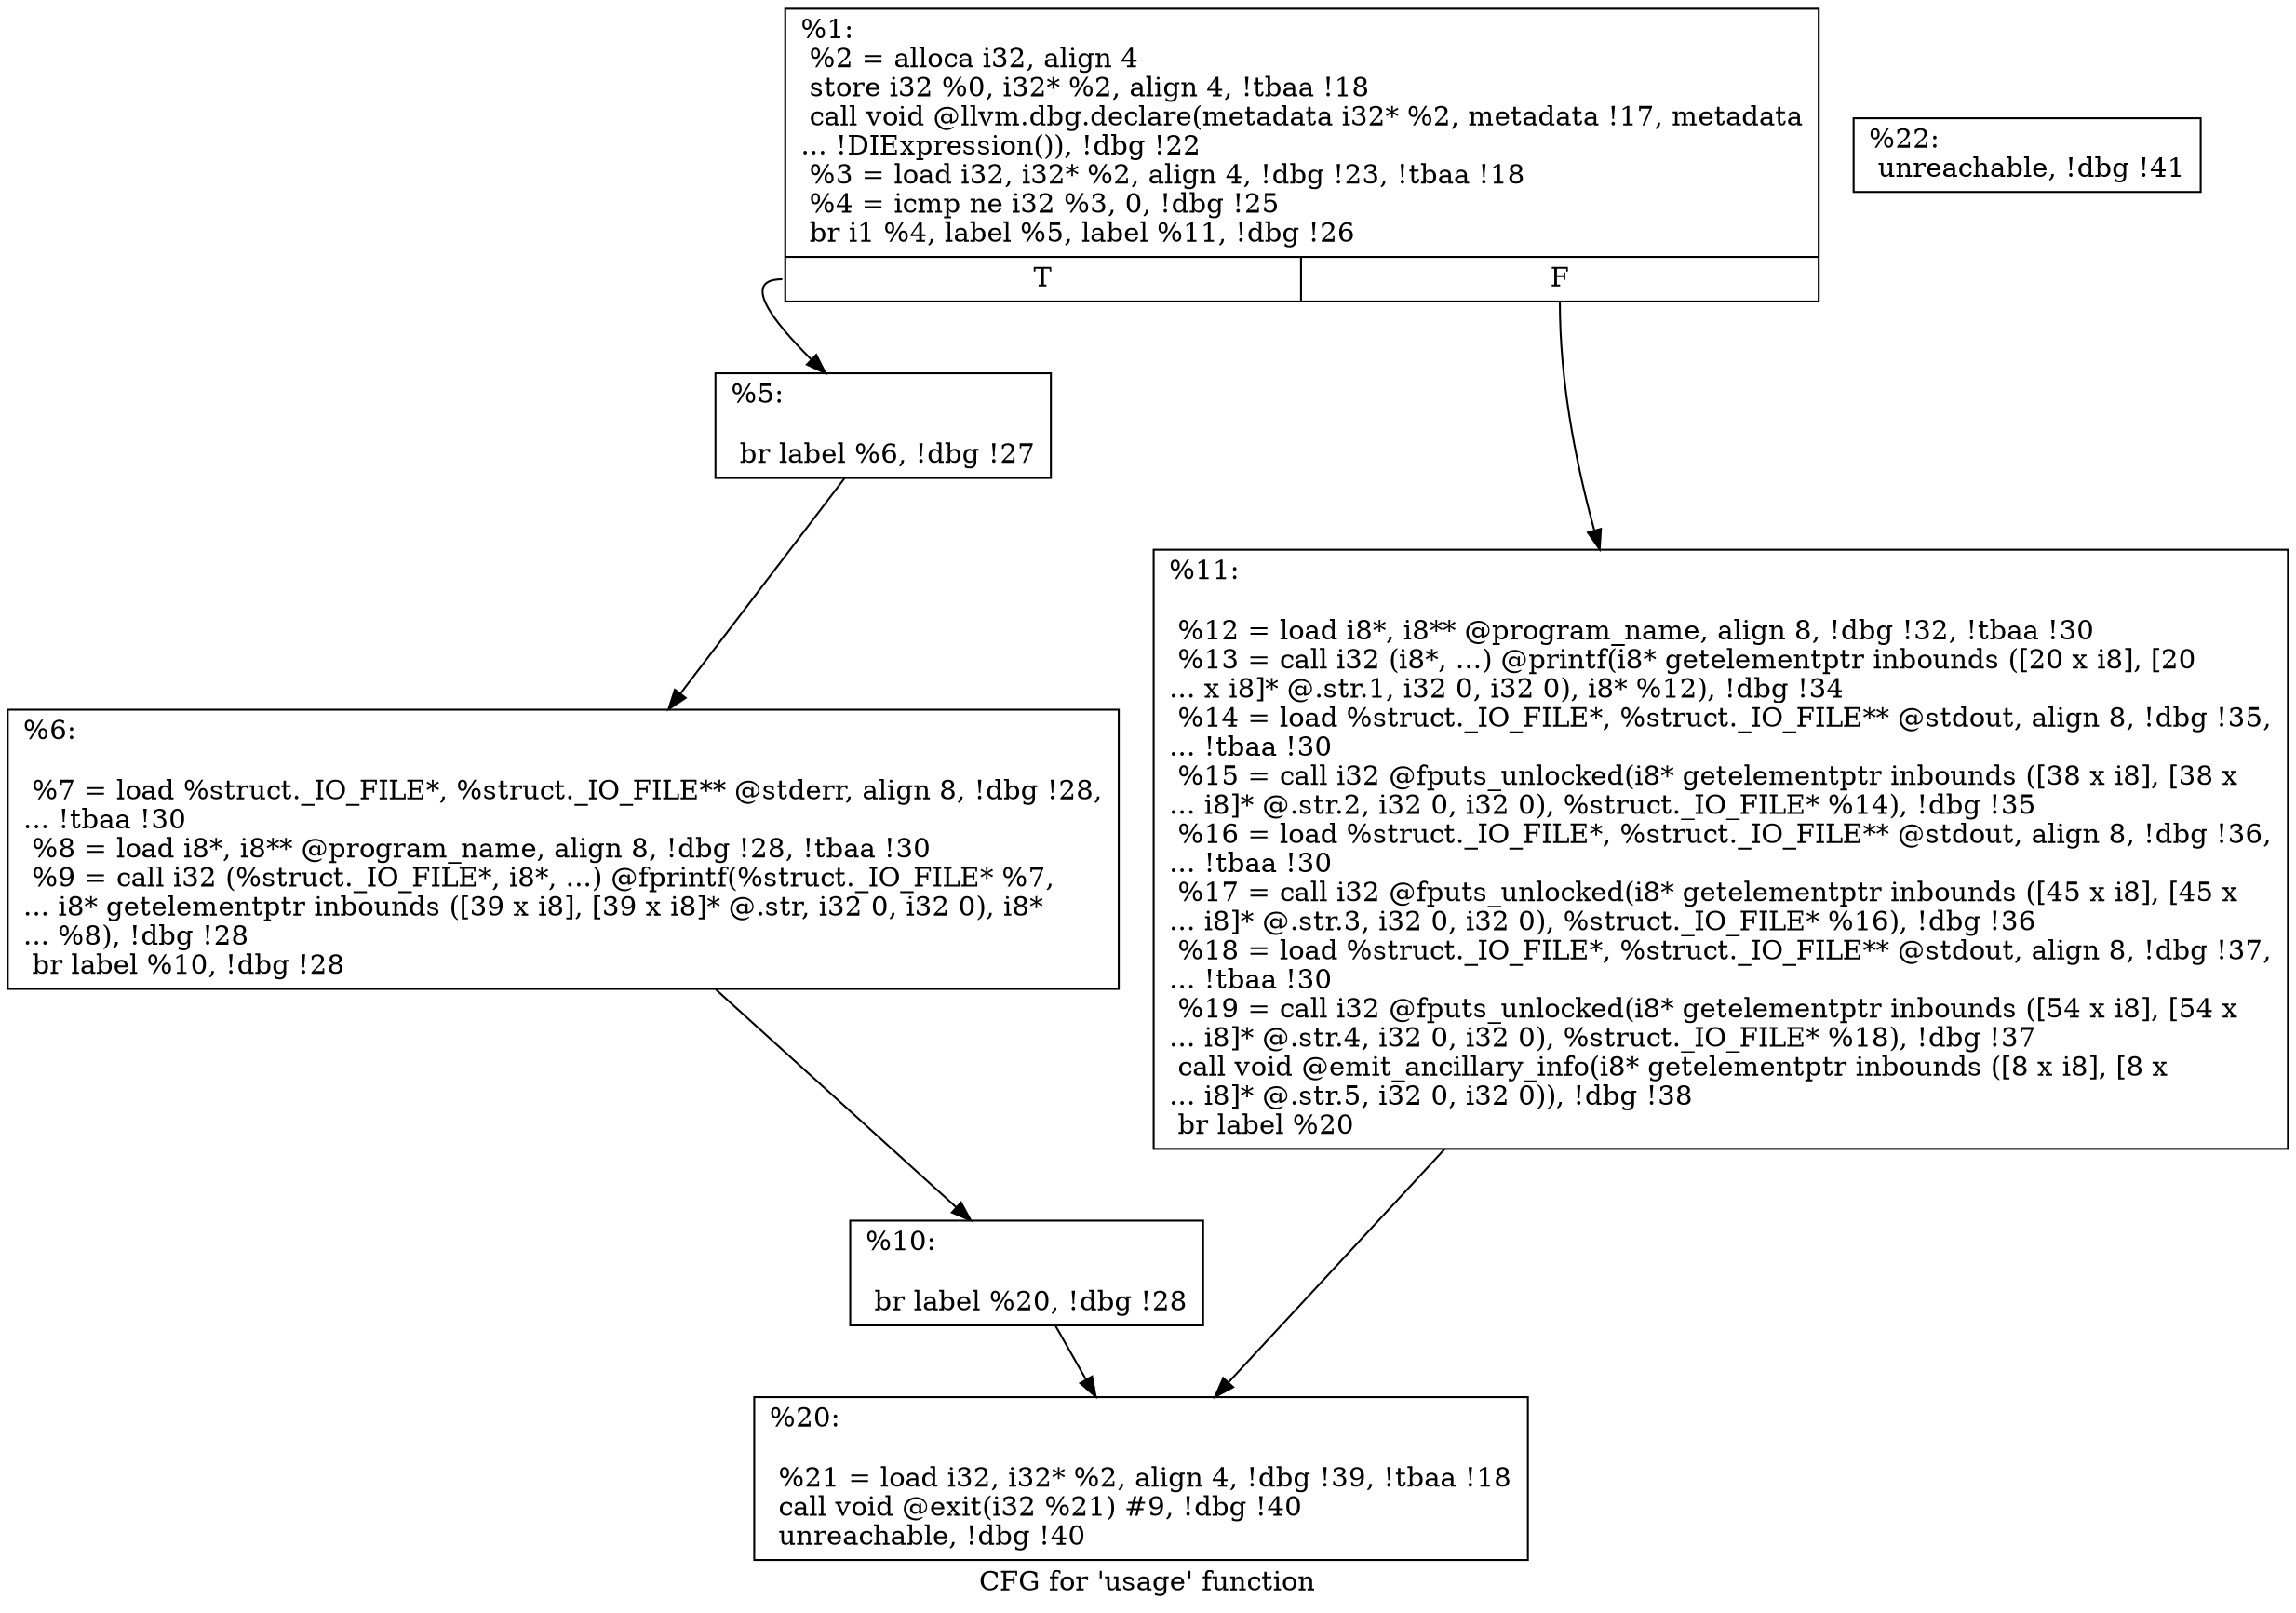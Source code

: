 digraph "CFG for 'usage' function" {
	label="CFG for 'usage' function";

	Node0x1fd5e80 [shape=record,label="{%1:\l  %2 = alloca i32, align 4\l  store i32 %0, i32* %2, align 4, !tbaa !18\l  call void @llvm.dbg.declare(metadata i32* %2, metadata !17, metadata\l... !DIExpression()), !dbg !22\l  %3 = load i32, i32* %2, align 4, !dbg !23, !tbaa !18\l  %4 = icmp ne i32 %3, 0, !dbg !25\l  br i1 %4, label %5, label %11, !dbg !26\l|{<s0>T|<s1>F}}"];
	Node0x1fd5e80:s0 -> Node0x1fdeee0;
	Node0x1fd5e80:s1 -> Node0x1fdefd0;
	Node0x1fdeee0 [shape=record,label="{%5:\l\l  br label %6, !dbg !27\l}"];
	Node0x1fdeee0 -> Node0x1fdef30;
	Node0x1fdef30 [shape=record,label="{%6:\l\l  %7 = load %struct._IO_FILE*, %struct._IO_FILE** @stderr, align 8, !dbg !28,\l... !tbaa !30\l  %8 = load i8*, i8** @program_name, align 8, !dbg !28, !tbaa !30\l  %9 = call i32 (%struct._IO_FILE*, i8*, ...) @fprintf(%struct._IO_FILE* %7,\l... i8* getelementptr inbounds ([39 x i8], [39 x i8]* @.str, i32 0, i32 0), i8*\l... %8), !dbg !28\l  br label %10, !dbg !28\l}"];
	Node0x1fdef30 -> Node0x1fdef80;
	Node0x1fdef80 [shape=record,label="{%10:\l\l  br label %20, !dbg !28\l}"];
	Node0x1fdef80 -> Node0x1fdf020;
	Node0x1fdefd0 [shape=record,label="{%11:\l\l  %12 = load i8*, i8** @program_name, align 8, !dbg !32, !tbaa !30\l  %13 = call i32 (i8*, ...) @printf(i8* getelementptr inbounds ([20 x i8], [20\l... x i8]* @.str.1, i32 0, i32 0), i8* %12), !dbg !34\l  %14 = load %struct._IO_FILE*, %struct._IO_FILE** @stdout, align 8, !dbg !35,\l... !tbaa !30\l  %15 = call i32 @fputs_unlocked(i8* getelementptr inbounds ([38 x i8], [38 x\l... i8]* @.str.2, i32 0, i32 0), %struct._IO_FILE* %14), !dbg !35\l  %16 = load %struct._IO_FILE*, %struct._IO_FILE** @stdout, align 8, !dbg !36,\l... !tbaa !30\l  %17 = call i32 @fputs_unlocked(i8* getelementptr inbounds ([45 x i8], [45 x\l... i8]* @.str.3, i32 0, i32 0), %struct._IO_FILE* %16), !dbg !36\l  %18 = load %struct._IO_FILE*, %struct._IO_FILE** @stdout, align 8, !dbg !37,\l... !tbaa !30\l  %19 = call i32 @fputs_unlocked(i8* getelementptr inbounds ([54 x i8], [54 x\l... i8]* @.str.4, i32 0, i32 0), %struct._IO_FILE* %18), !dbg !37\l  call void @emit_ancillary_info(i8* getelementptr inbounds ([8 x i8], [8 x\l... i8]* @.str.5, i32 0, i32 0)), !dbg !38\l  br label %20\l}"];
	Node0x1fdefd0 -> Node0x1fdf020;
	Node0x1fdf020 [shape=record,label="{%20:\l\l  %21 = load i32, i32* %2, align 4, !dbg !39, !tbaa !18\l  call void @exit(i32 %21) #9, !dbg !40\l  unreachable, !dbg !40\l}"];
	Node0x1fdf070 [shape=record,label="{%22:                                                  \l  unreachable, !dbg !41\l}"];
}
